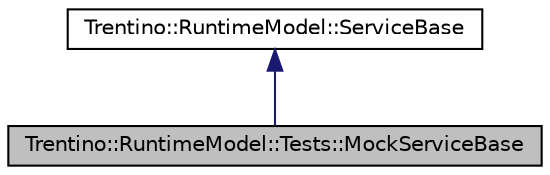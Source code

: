 digraph G
{
  edge [fontname="Helvetica",fontsize="10",labelfontname="Helvetica",labelfontsize="10"];
  node [fontname="Helvetica",fontsize="10",shape=record];
  Node1 [label="Trentino::RuntimeModel::Tests::MockServiceBase",height=0.2,width=0.4,color="black", fillcolor="grey75", style="filled" fontcolor="black"];
  Node2 -> Node1 [dir="back",color="midnightblue",fontsize="10",style="solid",fontname="Helvetica"];
  Node2 [label="Trentino::RuntimeModel::ServiceBase",height=0.2,width=0.4,color="black", fillcolor="white", style="filled",URL="$class_trentino_1_1_runtime_model_1_1_service_base.html",tooltip="Represents an SCA service at runtime."];
}
